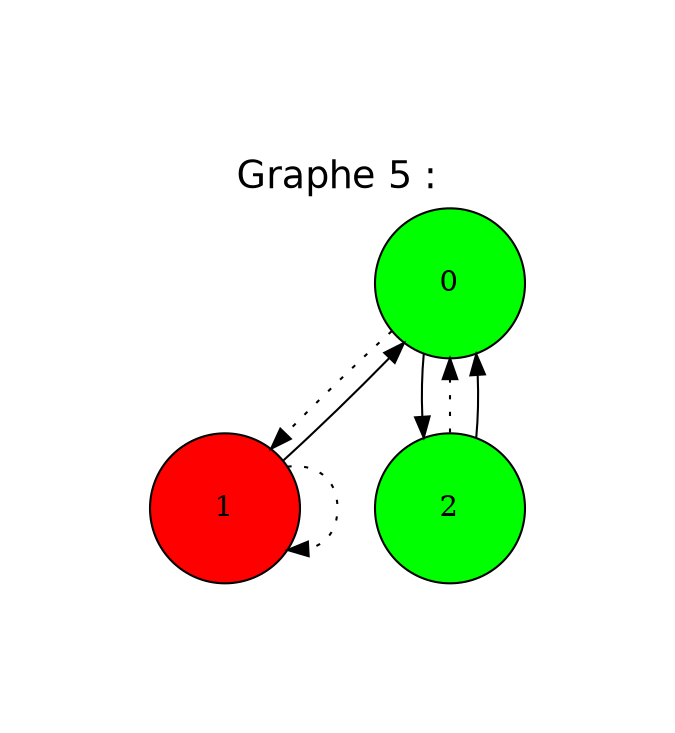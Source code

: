 digraph graph5 {
center=true;
pad=1;
graph [label="Graphe 5 :\n", labelloc=t; labeljust=center, fontname=Helvetica, fontsize=18];
node [color=black, shape="ellipse", style="filled", width=1, height=1, fillcolor=green] 0;
node [color=black, shape="ellipse", style="filled", width=1, height=1, fillcolor=red] 1;
node [color=black, shape="ellipse", style="filled", width=1, height=1, fillcolor=green] 2;
1 -> 1[style=dotted];
0 -> 1[style=dotted];
0 -> 2;
1 -> 0;
2 -> 0[style=dotted];
2 -> 0;
}

digraph graph8 {
center=true;
pad=1;
graph [label="Graphe 8 :\n", labelloc=t; labeljust=center, fontname=Helvetica, fontsize=18];
node [color=black, shape="ellipse", style="filled", width=1, height=1, fillcolor=green] 0;
node [color=black, shape="ellipse", style="filled", width=1, height=1, fillcolor=red] 1;
node [color=black, shape="ellipse", style="filled", width=1, height=1, fillcolor=green] 2;
1 -> 1[style=dotted];
0 -> 1[style=dotted];
0 -> 2;
1 -> 2;
2 -> 0[style=dotted];
2 -> 0;
}

digraph graph21 {
center=true;
pad=1;
graph [label="Graphe 21 :\n", labelloc=t; labeljust=center, fontname=Helvetica, fontsize=18];
node [color=black, shape="ellipse", style="filled", width=1, height=1, fillcolor=red] 0;
node [color=black, shape="ellipse", style="filled", width=1, height=1, fillcolor=green] 1;
node [color=black, shape="ellipse", style="filled", width=1, height=1, fillcolor=green] 2;
0 -> 0[style=dotted];
1 -> 1[style=dotted];
0 -> 2;
1 -> 2;
2 -> 0[style=dotted];
2 -> 1;
}

digraph graph33 {
center=true;
pad=1;
graph [label="Graphe 33 :\n", labelloc=t; labeljust=center, fontname=Helvetica, fontsize=18];
node [color=black, shape="ellipse", style="filled", width=1, height=1, fillcolor=green] 0;
node [color=black, shape="ellipse", style="filled", width=1, height=1, fillcolor=red] 1;
node [color=black, shape="ellipse", style="filled", width=1, height=1, fillcolor=green] 2;
1 -> 1[style=dotted];
0 -> 2[style=dotted];
0 -> 2;
1 -> 0;
2 -> 0;
2 -> 1[style=dotted];
}

digraph graph36 {
center=true;
pad=1;
graph [label="Graphe 36 :\n", labelloc=t; labeljust=center, fontname=Helvetica, fontsize=18];
node [color=black, shape="ellipse", style="filled", width=1, height=1, fillcolor=green] 0;
node [color=black, shape="ellipse", style="filled", width=1, height=1, fillcolor=red] 1;
node [color=black, shape="ellipse", style="filled", width=1, height=1, fillcolor=green] 2;
0 -> 0[style=dotted];
1 -> 1[style=dotted];
0 -> 2;
1 -> 2;
2 -> 0;
2 -> 1[style=dotted];
}

digraph graph38 {
center=true;
pad=1;
graph [label="Graphe 38 :\n", labelloc=t; labeljust=center, fontname=Helvetica, fontsize=18];
node [color=black, shape="ellipse", style="filled", width=1, height=1, fillcolor=green] 0;
node [color=black, shape="ellipse", style="filled", width=1, height=1, fillcolor=red] 1;
node [color=black, shape="ellipse", style="filled", width=1, height=1, fillcolor=green] 2;
1 -> 1[style=dotted];
0 -> 1[style=dotted];
0 -> 2;
1 -> 2;
2 -> 0;
2 -> 1[style=dotted];
}

digraph graph55 {
center=true;
pad=1;
graph [label="Graphe 55 :\n", labelloc=t; labeljust=center, fontname=Helvetica, fontsize=18];
node [color=black, shape="ellipse", style="filled", width=1, height=1, fillcolor=green] 0;
node [color=black, shape="ellipse", style="filled", width=1, height=1, fillcolor=red] 1;
node [color=black, shape="ellipse", style="filled", width=1, height=1, fillcolor=green] 2;
1 -> 1[style=dotted];
2 -> 2[style=dotted];
0 -> 1[style=dotted];
0 -> 2;
1 -> 0;
2 -> 0;
}

digraph graph56 {
center=true;
pad=1;
graph [label="Graphe 56 :\n", labelloc=t; labeljust=center, fontname=Helvetica, fontsize=18];
node [color=black, shape="ellipse", style="filled", width=1, height=1, fillcolor=green] 0;
node [color=black, shape="ellipse", style="filled", width=1, height=1, fillcolor=green] 1;
node [color=black, shape="ellipse", style="filled", width=1, height=1, fillcolor=red] 2;
1 -> 1[style=dotted];
2 -> 2[style=dotted];
0 -> 1;
0 -> 2[style=dotted];
1 -> 0;
2 -> 0;
}

digraph graph62 {
center=true;
pad=1;
graph [label="Graphe 62 :\n", labelloc=t; labeljust=center, fontname=Helvetica, fontsize=18];
node [color=black, shape="ellipse", style="filled", width=1, height=1, fillcolor=green] 0;
node [color=black, shape="ellipse", style="filled", width=1, height=1, fillcolor=green] 1;
node [color=black, shape="ellipse", style="filled", width=1, height=1, fillcolor=red] 2;
2 -> 2[style=dotted];
0 -> 1;
0 -> 2[style=dotted];
1 -> 0;
1 -> 2[style=dotted];
2 -> 0;
}

digraph graph65 {
center=true;
pad=1;
graph [label="Graphe 65 :\n", labelloc=t; labeljust=center, fontname=Helvetica, fontsize=18];
node [color=black, shape="ellipse", style="filled", width=1, height=1, fillcolor=red] 0;
node [color=black, shape="ellipse", style="filled", width=1, height=1, fillcolor=green] 1;
node [color=black, shape="ellipse", style="filled", width=1, height=1, fillcolor=green] 2;
0 -> 0[style=dotted];
2 -> 2[style=dotted];
0 -> 1;
1 -> 0[style=dotted];
1 -> 2;
2 -> 1;
}

digraph graph72 {
center=true;
pad=1;
graph [label="Graphe 72 :\n", labelloc=t; labeljust=center, fontname=Helvetica, fontsize=18];
node [color=black, shape="ellipse", style="filled", width=1, height=1, fillcolor=green] 0;
node [color=black, shape="ellipse", style="filled", width=1, height=1, fillcolor=green] 1;
node [color=black, shape="ellipse", style="filled", width=1, height=1, fillcolor=red] 2;
0 -> 0[style=dotted];
2 -> 2[style=dotted];
0 -> 1;
1 -> 0;
1 -> 2[style=dotted];
2 -> 1;
}

